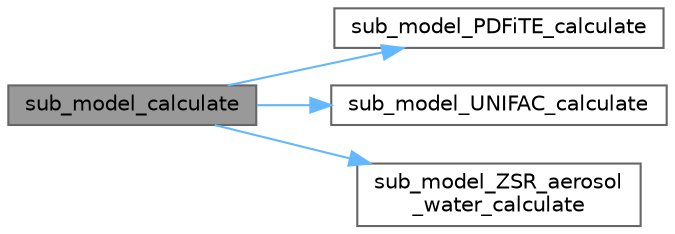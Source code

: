 digraph "sub_model_calculate"
{
 // LATEX_PDF_SIZE
  bgcolor="transparent";
  edge [fontname=Helvetica,fontsize=10,labelfontname=Helvetica,labelfontsize=10];
  node [fontname=Helvetica,fontsize=10,shape=box,height=0.2,width=0.4];
  rankdir="LR";
  Node1 [label="sub_model_calculate",height=0.2,width=0.4,color="gray40", fillcolor="grey60", style="filled", fontcolor="black",tooltip="Perform the sub model calculations for the current model state."];
  Node1 -> Node2 [color="steelblue1",style="solid"];
  Node2 [label="sub_model_PDFiTE_calculate",height=0.2,width=0.4,color="grey40", fillcolor="white", style="filled",URL="$sub__model___p_d_fi_t_e_8c.html#a2f46f791a4a74c77e283b5afb91911aa",tooltip="Perform the sub-model calculations for the current model state."];
  Node1 -> Node3 [color="steelblue1",style="solid"];
  Node3 [label="sub_model_UNIFAC_calculate",height=0.2,width=0.4,color="grey40", fillcolor="white", style="filled",URL="$sub__model___u_n_i_f_a_c_8c.html#a91d55564c556bf61d6bf0ccac7b43e4b",tooltip="Perform the sub-model calculations for the current model state."];
  Node1 -> Node4 [color="steelblue1",style="solid"];
  Node4 [label="sub_model_ZSR_aerosol\l_water_calculate",height=0.2,width=0.4,color="grey40", fillcolor="white", style="filled",URL="$sub__model___z_s_r__aerosol__water_8c.html#a6639a32646d84e02917b64167f36ea89",tooltip="Do pre-derivative calculations."];
}
